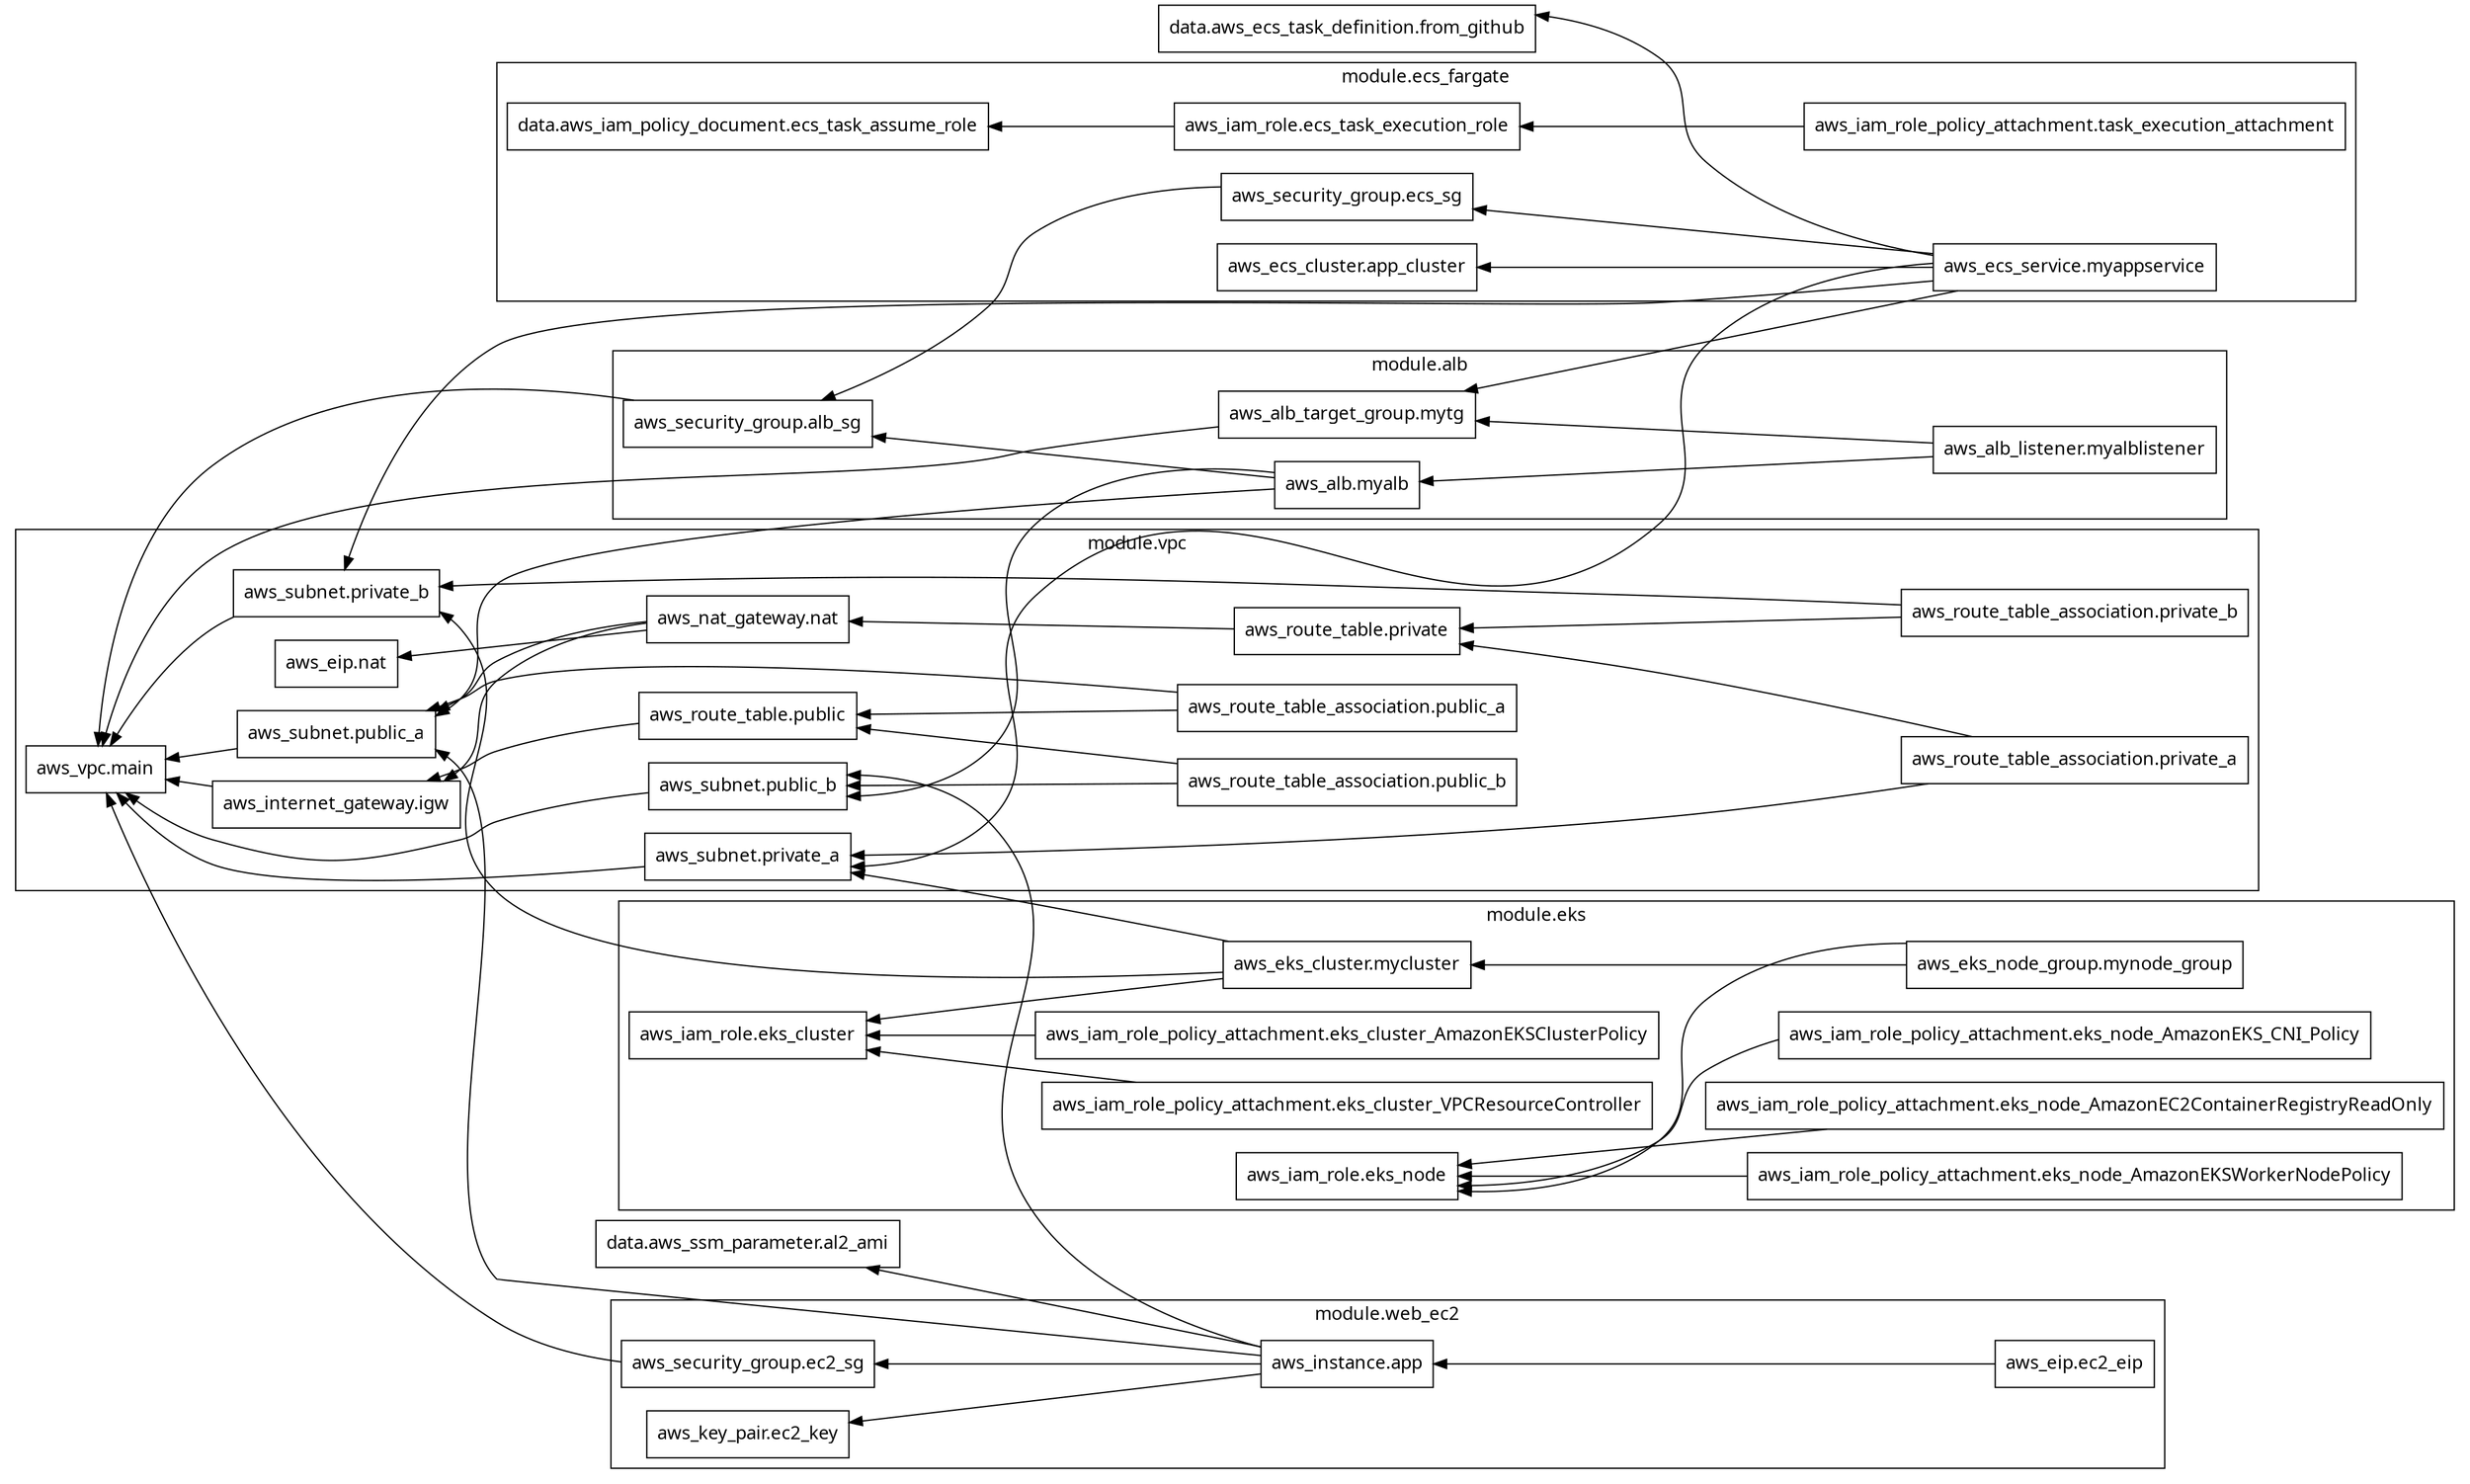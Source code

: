 digraph G {
  rankdir = "RL";
  node [shape = rect, fontname = "sans-serif"];
  "data.aws_ecs_task_definition.from_github" [label="data.aws_ecs_task_definition.from_github"];
  "data.aws_ssm_parameter.al2_ami" [label="data.aws_ssm_parameter.al2_ami"];
  subgraph "cluster_module.alb" {
    label = "module.alb"
    fontname = "sans-serif"
    "module.alb.aws_alb.myalb" [label="aws_alb.myalb"];
    "module.alb.aws_alb_listener.myalblistener" [label="aws_alb_listener.myalblistener"];
    "module.alb.aws_alb_target_group.mytg" [label="aws_alb_target_group.mytg"];
    "module.alb.aws_security_group.alb_sg" [label="aws_security_group.alb_sg"];
  }
  subgraph "cluster_module.ecs_fargate" {
    label = "module.ecs_fargate"
    fontname = "sans-serif"
    "module.ecs_fargate.data.aws_iam_policy_document.ecs_task_assume_role" [label="data.aws_iam_policy_document.ecs_task_assume_role"];
    "module.ecs_fargate.aws_ecs_cluster.app_cluster" [label="aws_ecs_cluster.app_cluster"];
    "module.ecs_fargate.aws_ecs_service.myappservice" [label="aws_ecs_service.myappservice"];
    "module.ecs_fargate.aws_iam_role.ecs_task_execution_role" [label="aws_iam_role.ecs_task_execution_role"];
    "module.ecs_fargate.aws_iam_role_policy_attachment.task_execution_attachment" [label="aws_iam_role_policy_attachment.task_execution_attachment"];
    "module.ecs_fargate.aws_security_group.ecs_sg" [label="aws_security_group.ecs_sg"];
  }
  subgraph "cluster_module.eks" {
    label = "module.eks"
    fontname = "sans-serif"
    "module.eks.aws_eks_cluster.mycluster" [label="aws_eks_cluster.mycluster"];
    "module.eks.aws_eks_node_group.mynode_group" [label="aws_eks_node_group.mynode_group"];
    "module.eks.aws_iam_role.eks_cluster" [label="aws_iam_role.eks_cluster"];
    "module.eks.aws_iam_role.eks_node" [label="aws_iam_role.eks_node"];
    "module.eks.aws_iam_role_policy_attachment.eks_cluster_AmazonEKSClusterPolicy" [label="aws_iam_role_policy_attachment.eks_cluster_AmazonEKSClusterPolicy"];
    "module.eks.aws_iam_role_policy_attachment.eks_cluster_VPCResourceController" [label="aws_iam_role_policy_attachment.eks_cluster_VPCResourceController"];
    "module.eks.aws_iam_role_policy_attachment.eks_node_AmazonEC2ContainerRegistryReadOnly" [label="aws_iam_role_policy_attachment.eks_node_AmazonEC2ContainerRegistryReadOnly"];
    "module.eks.aws_iam_role_policy_attachment.eks_node_AmazonEKSWorkerNodePolicy" [label="aws_iam_role_policy_attachment.eks_node_AmazonEKSWorkerNodePolicy"];
    "module.eks.aws_iam_role_policy_attachment.eks_node_AmazonEKS_CNI_Policy" [label="aws_iam_role_policy_attachment.eks_node_AmazonEKS_CNI_Policy"];
  }
  subgraph "cluster_module.vpc" {
    label = "module.vpc"
    fontname = "sans-serif"
    "module.vpc.aws_eip.nat" [label="aws_eip.nat"];
    "module.vpc.aws_internet_gateway.igw" [label="aws_internet_gateway.igw"];
    "module.vpc.aws_nat_gateway.nat" [label="aws_nat_gateway.nat"];
    "module.vpc.aws_route_table.private" [label="aws_route_table.private"];
    "module.vpc.aws_route_table.public" [label="aws_route_table.public"];
    "module.vpc.aws_route_table_association.private_a" [label="aws_route_table_association.private_a"];
    "module.vpc.aws_route_table_association.private_b" [label="aws_route_table_association.private_b"];
    "module.vpc.aws_route_table_association.public_a" [label="aws_route_table_association.public_a"];
    "module.vpc.aws_route_table_association.public_b" [label="aws_route_table_association.public_b"];
    "module.vpc.aws_subnet.private_a" [label="aws_subnet.private_a"];
    "module.vpc.aws_subnet.private_b" [label="aws_subnet.private_b"];
    "module.vpc.aws_subnet.public_a" [label="aws_subnet.public_a"];
    "module.vpc.aws_subnet.public_b" [label="aws_subnet.public_b"];
    "module.vpc.aws_vpc.main" [label="aws_vpc.main"];
  }
  subgraph "cluster_module.web_ec2" {
    label = "module.web_ec2"
    fontname = "sans-serif"
    "module.web_ec2.aws_eip.ec2_eip" [label="aws_eip.ec2_eip"];
    "module.web_ec2.aws_instance.app" [label="aws_instance.app"];
    "module.web_ec2.aws_key_pair.ec2_key" [label="aws_key_pair.ec2_key"];
    "module.web_ec2.aws_security_group.ec2_sg" [label="aws_security_group.ec2_sg"];
  }
  "module.alb.aws_alb.myalb" -> "module.alb.aws_security_group.alb_sg";
  "module.alb.aws_alb.myalb" -> "module.vpc.aws_subnet.public_a";
  "module.alb.aws_alb.myalb" -> "module.vpc.aws_subnet.public_b";
  "module.alb.aws_alb_listener.myalblistener" -> "module.alb.aws_alb.myalb";
  "module.alb.aws_alb_listener.myalblistener" -> "module.alb.aws_alb_target_group.mytg";
  "module.alb.aws_alb_target_group.mytg" -> "module.vpc.aws_vpc.main";
  "module.alb.aws_security_group.alb_sg" -> "module.vpc.aws_vpc.main";
  "module.ecs_fargate.aws_ecs_service.myappservice" -> "data.aws_ecs_task_definition.from_github";
  "module.ecs_fargate.aws_ecs_service.myappservice" -> "module.alb.aws_alb_target_group.mytg";
  "module.ecs_fargate.aws_ecs_service.myappservice" -> "module.ecs_fargate.aws_ecs_cluster.app_cluster";
  "module.ecs_fargate.aws_ecs_service.myappservice" -> "module.ecs_fargate.aws_security_group.ecs_sg";
  "module.ecs_fargate.aws_ecs_service.myappservice" -> "module.vpc.aws_subnet.private_a";
  "module.ecs_fargate.aws_ecs_service.myappservice" -> "module.vpc.aws_subnet.private_b";
  "module.ecs_fargate.aws_iam_role.ecs_task_execution_role" -> "module.ecs_fargate.data.aws_iam_policy_document.ecs_task_assume_role";
  "module.ecs_fargate.aws_iam_role_policy_attachment.task_execution_attachment" -> "module.ecs_fargate.aws_iam_role.ecs_task_execution_role";
  "module.ecs_fargate.aws_security_group.ecs_sg" -> "module.alb.aws_security_group.alb_sg";
  "module.eks.aws_eks_cluster.mycluster" -> "module.eks.aws_iam_role.eks_cluster";
  "module.eks.aws_eks_cluster.mycluster" -> "module.vpc.aws_subnet.private_a";
  "module.eks.aws_eks_cluster.mycluster" -> "module.vpc.aws_subnet.private_b";
  "module.eks.aws_eks_node_group.mynode_group" -> "module.eks.aws_eks_cluster.mycluster";
  "module.eks.aws_eks_node_group.mynode_group" -> "module.eks.aws_iam_role.eks_node";
  "module.eks.aws_iam_role_policy_attachment.eks_cluster_AmazonEKSClusterPolicy" -> "module.eks.aws_iam_role.eks_cluster";
  "module.eks.aws_iam_role_policy_attachment.eks_cluster_VPCResourceController" -> "module.eks.aws_iam_role.eks_cluster";
  "module.eks.aws_iam_role_policy_attachment.eks_node_AmazonEC2ContainerRegistryReadOnly" -> "module.eks.aws_iam_role.eks_node";
  "module.eks.aws_iam_role_policy_attachment.eks_node_AmazonEKSWorkerNodePolicy" -> "module.eks.aws_iam_role.eks_node";
  "module.eks.aws_iam_role_policy_attachment.eks_node_AmazonEKS_CNI_Policy" -> "module.eks.aws_iam_role.eks_node";
  "module.vpc.aws_internet_gateway.igw" -> "module.vpc.aws_vpc.main";
  "module.vpc.aws_nat_gateway.nat" -> "module.vpc.aws_eip.nat";
  "module.vpc.aws_nat_gateway.nat" -> "module.vpc.aws_internet_gateway.igw";
  "module.vpc.aws_nat_gateway.nat" -> "module.vpc.aws_subnet.public_a";
  "module.vpc.aws_route_table.private" -> "module.vpc.aws_nat_gateway.nat";
  "module.vpc.aws_route_table.public" -> "module.vpc.aws_internet_gateway.igw";
  "module.vpc.aws_route_table_association.private_a" -> "module.vpc.aws_route_table.private";
  "module.vpc.aws_route_table_association.private_a" -> "module.vpc.aws_subnet.private_a";
  "module.vpc.aws_route_table_association.private_b" -> "module.vpc.aws_route_table.private";
  "module.vpc.aws_route_table_association.private_b" -> "module.vpc.aws_subnet.private_b";
  "module.vpc.aws_route_table_association.public_a" -> "module.vpc.aws_route_table.public";
  "module.vpc.aws_route_table_association.public_a" -> "module.vpc.aws_subnet.public_a";
  "module.vpc.aws_route_table_association.public_b" -> "module.vpc.aws_route_table.public";
  "module.vpc.aws_route_table_association.public_b" -> "module.vpc.aws_subnet.public_b";
  "module.vpc.aws_subnet.private_a" -> "module.vpc.aws_vpc.main";
  "module.vpc.aws_subnet.private_b" -> "module.vpc.aws_vpc.main";
  "module.vpc.aws_subnet.public_a" -> "module.vpc.aws_vpc.main";
  "module.vpc.aws_subnet.public_b" -> "module.vpc.aws_vpc.main";
  "module.web_ec2.aws_eip.ec2_eip" -> "module.web_ec2.aws_instance.app";
  "module.web_ec2.aws_instance.app" -> "data.aws_ssm_parameter.al2_ami";
  "module.web_ec2.aws_instance.app" -> "module.vpc.aws_subnet.public_a";
  "module.web_ec2.aws_instance.app" -> "module.vpc.aws_subnet.public_b";
  "module.web_ec2.aws_instance.app" -> "module.web_ec2.aws_key_pair.ec2_key";
  "module.web_ec2.aws_instance.app" -> "module.web_ec2.aws_security_group.ec2_sg";
  "module.web_ec2.aws_security_group.ec2_sg" -> "module.vpc.aws_vpc.main";
}
